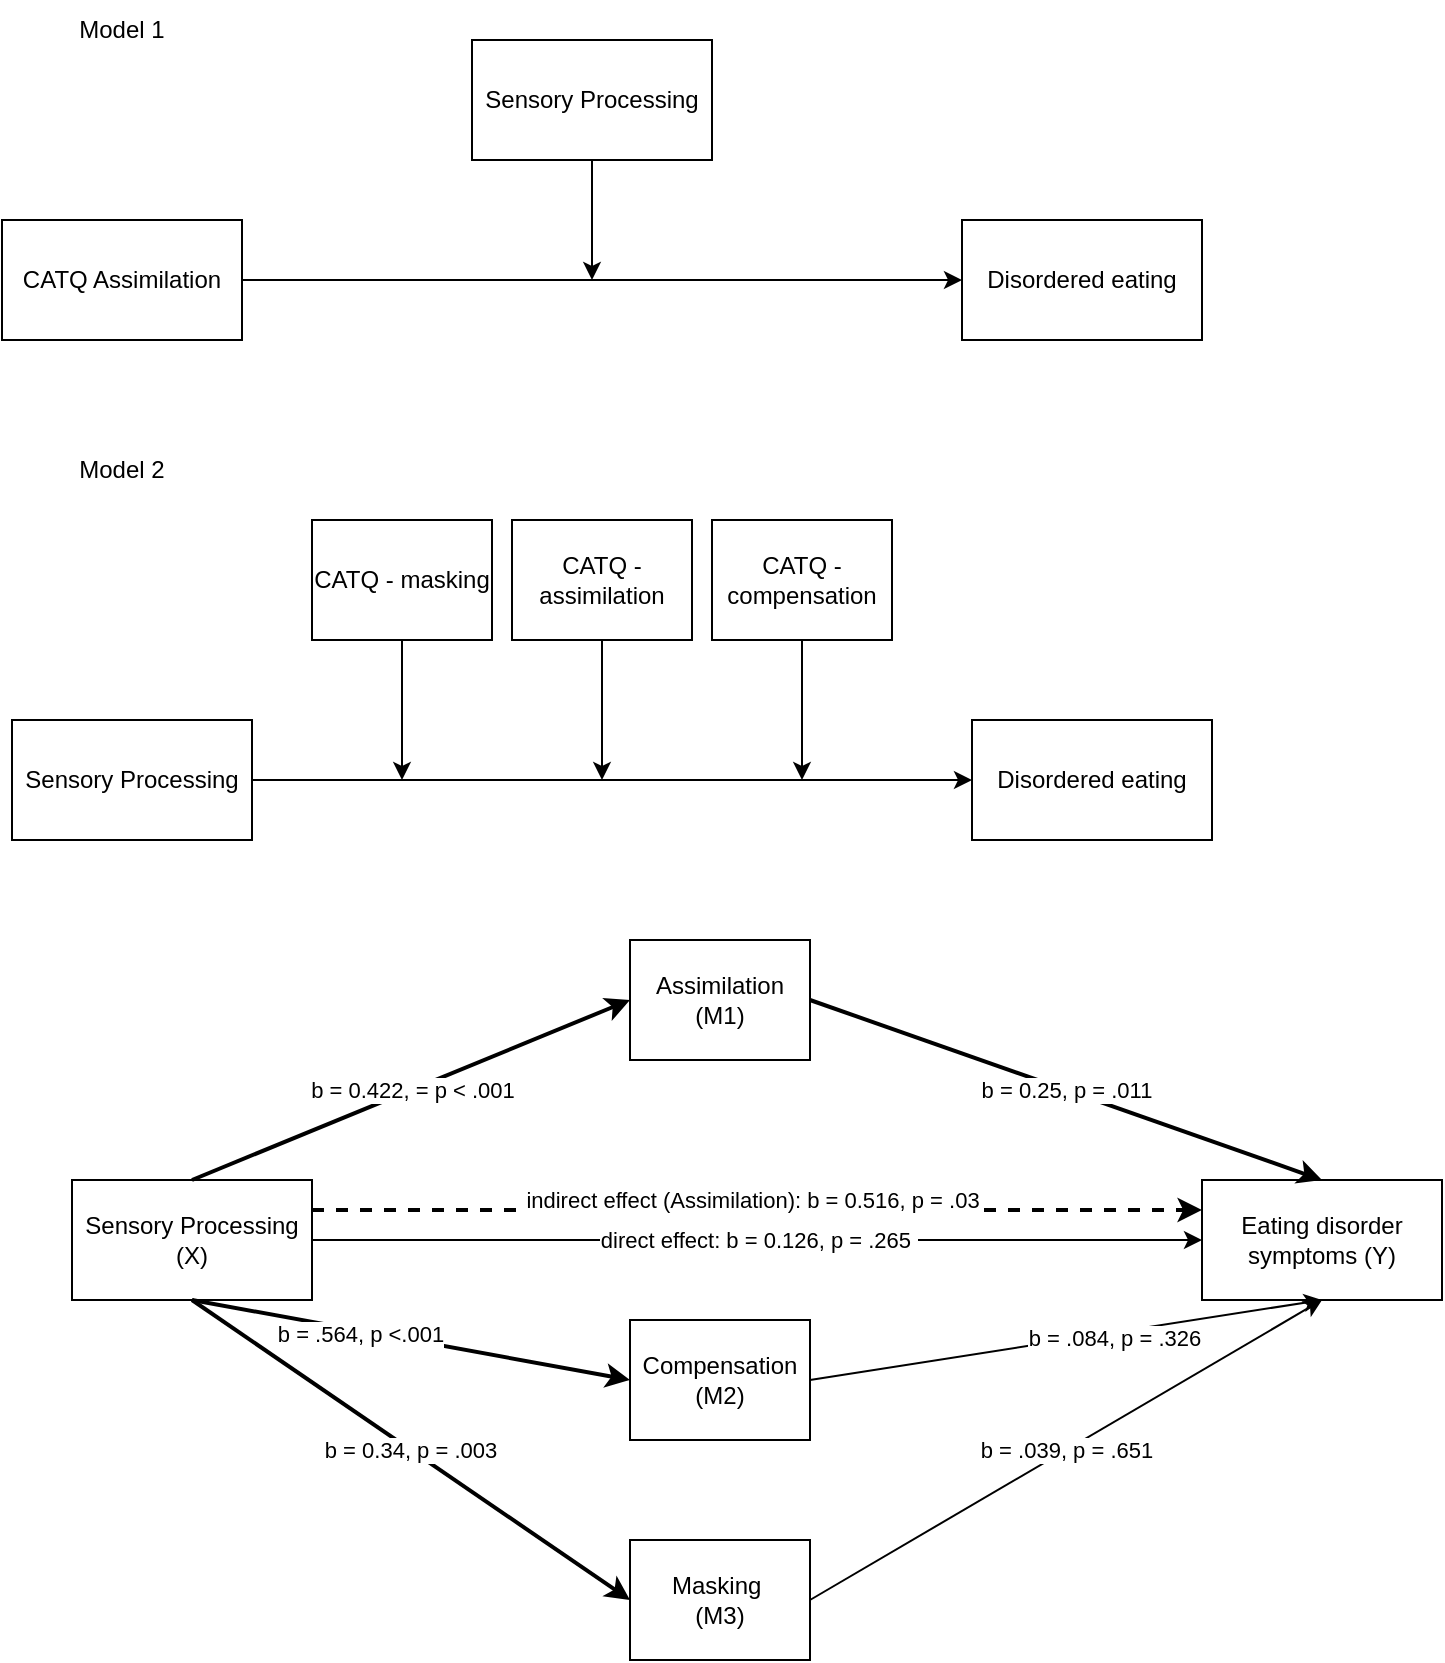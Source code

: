 <mxfile version="26.2.14">
  <diagram name="Page-1" id="2vApyUCXSTRYpgAf6krv">
    <mxGraphModel dx="1148" dy="512" grid="1" gridSize="10" guides="1" tooltips="1" connect="1" arrows="1" fold="1" page="1" pageScale="1" pageWidth="827" pageHeight="1169" math="0" shadow="0">
      <root>
        <mxCell id="0" />
        <mxCell id="1" parent="0" />
        <mxCell id="hqkjPjPXAjEQDqNCKdw_-1" value="CATQ - masking" style="rounded=0;whiteSpace=wrap;html=1;" parent="1" vertex="1">
          <mxGeometry x="210" y="270" width="90" height="60" as="geometry" />
        </mxCell>
        <mxCell id="hqkjPjPXAjEQDqNCKdw_-2" value="Disordered eating" style="rounded=0;whiteSpace=wrap;html=1;" parent="1" vertex="1">
          <mxGeometry x="540" y="370" width="120" height="60" as="geometry" />
        </mxCell>
        <mxCell id="hqkjPjPXAjEQDqNCKdw_-3" value="Sensory Processing" style="rounded=0;whiteSpace=wrap;html=1;" parent="1" vertex="1">
          <mxGeometry x="60" y="370" width="120" height="60" as="geometry" />
        </mxCell>
        <mxCell id="hqkjPjPXAjEQDqNCKdw_-4" value="" style="endArrow=classic;html=1;rounded=0;exitX=1;exitY=0.5;exitDx=0;exitDy=0;entryX=0;entryY=0.5;entryDx=0;entryDy=0;" parent="1" source="hqkjPjPXAjEQDqNCKdw_-3" target="hqkjPjPXAjEQDqNCKdw_-2" edge="1">
          <mxGeometry width="50" height="50" relative="1" as="geometry">
            <mxPoint x="380" y="270" as="sourcePoint" />
            <mxPoint x="430" y="220" as="targetPoint" />
          </mxGeometry>
        </mxCell>
        <mxCell id="hqkjPjPXAjEQDqNCKdw_-5" value="CATQ - assimilation" style="rounded=0;whiteSpace=wrap;html=1;" parent="1" vertex="1">
          <mxGeometry x="310" y="270" width="90" height="60" as="geometry" />
        </mxCell>
        <mxCell id="hqkjPjPXAjEQDqNCKdw_-6" value="CATQ - compensation" style="rounded=0;whiteSpace=wrap;html=1;" parent="1" vertex="1">
          <mxGeometry x="410" y="270" width="90" height="60" as="geometry" />
        </mxCell>
        <mxCell id="hqkjPjPXAjEQDqNCKdw_-7" value="" style="endArrow=classic;html=1;rounded=0;exitX=0.5;exitY=1;exitDx=0;exitDy=0;" parent="1" source="hqkjPjPXAjEQDqNCKdw_-1" edge="1">
          <mxGeometry width="50" height="50" relative="1" as="geometry">
            <mxPoint x="380" y="270" as="sourcePoint" />
            <mxPoint x="255" y="400" as="targetPoint" />
          </mxGeometry>
        </mxCell>
        <mxCell id="hqkjPjPXAjEQDqNCKdw_-8" value="" style="endArrow=classic;html=1;rounded=0;exitX=0.5;exitY=1;exitDx=0;exitDy=0;" parent="1" source="hqkjPjPXAjEQDqNCKdw_-5" edge="1">
          <mxGeometry width="50" height="50" relative="1" as="geometry">
            <mxPoint x="380" y="270" as="sourcePoint" />
            <mxPoint x="355" y="400" as="targetPoint" />
          </mxGeometry>
        </mxCell>
        <mxCell id="hqkjPjPXAjEQDqNCKdw_-11" value="" style="endArrow=classic;html=1;rounded=0;exitX=0.5;exitY=1;exitDx=0;exitDy=0;" parent="1" source="hqkjPjPXAjEQDqNCKdw_-6" edge="1">
          <mxGeometry width="50" height="50" relative="1" as="geometry">
            <mxPoint x="380" y="270" as="sourcePoint" />
            <mxPoint x="455" y="400" as="targetPoint" />
          </mxGeometry>
        </mxCell>
        <mxCell id="hqkjPjPXAjEQDqNCKdw_-12" value="Model 2" style="text;html=1;align=center;verticalAlign=middle;whiteSpace=wrap;rounded=0;" parent="1" vertex="1">
          <mxGeometry x="85" y="230" width="60" height="30" as="geometry" />
        </mxCell>
        <mxCell id="hqkjPjPXAjEQDqNCKdw_-13" value="Disordered eating" style="rounded=0;whiteSpace=wrap;html=1;" parent="1" vertex="1">
          <mxGeometry x="535" y="120" width="120" height="60" as="geometry" />
        </mxCell>
        <mxCell id="hqkjPjPXAjEQDqNCKdw_-14" value="CATQ Assimilation" style="rounded=0;whiteSpace=wrap;html=1;" parent="1" vertex="1">
          <mxGeometry x="55" y="120" width="120" height="60" as="geometry" />
        </mxCell>
        <mxCell id="hqkjPjPXAjEQDqNCKdw_-15" value="" style="endArrow=classic;html=1;rounded=0;exitX=1;exitY=0.5;exitDx=0;exitDy=0;entryX=0;entryY=0.5;entryDx=0;entryDy=0;" parent="1" source="hqkjPjPXAjEQDqNCKdw_-14" target="hqkjPjPXAjEQDqNCKdw_-13" edge="1">
          <mxGeometry width="50" height="50" relative="1" as="geometry">
            <mxPoint x="375" y="20" as="sourcePoint" />
            <mxPoint x="425" y="-30" as="targetPoint" />
          </mxGeometry>
        </mxCell>
        <mxCell id="hqkjPjPXAjEQDqNCKdw_-17" value="" style="endArrow=classic;html=1;rounded=0;exitX=0.5;exitY=1;exitDx=0;exitDy=0;" parent="1" edge="1">
          <mxGeometry width="50" height="50" relative="1" as="geometry">
            <mxPoint x="350" y="80" as="sourcePoint" />
            <mxPoint x="350" y="150" as="targetPoint" />
          </mxGeometry>
        </mxCell>
        <mxCell id="hqkjPjPXAjEQDqNCKdw_-19" value="Sensory Processing" style="rounded=0;whiteSpace=wrap;html=1;" parent="1" vertex="1">
          <mxGeometry x="290" y="30" width="120" height="60" as="geometry" />
        </mxCell>
        <mxCell id="hqkjPjPXAjEQDqNCKdw_-20" value="Model 1" style="text;html=1;align=center;verticalAlign=middle;whiteSpace=wrap;rounded=0;" parent="1" vertex="1">
          <mxGeometry x="85" y="10" width="60" height="30" as="geometry" />
        </mxCell>
        <mxCell id="hqkjPjPXAjEQDqNCKdw_-21" value="Eating disorder symptoms (Y)" style="rounded=0;whiteSpace=wrap;html=1;" parent="1" vertex="1">
          <mxGeometry x="655" y="600" width="120" height="60" as="geometry" />
        </mxCell>
        <mxCell id="hqkjPjPXAjEQDqNCKdw_-22" value="Sensory Processing (X)" style="rounded=0;whiteSpace=wrap;html=1;" parent="1" vertex="1">
          <mxGeometry x="90" y="600" width="120" height="60" as="geometry" />
        </mxCell>
        <mxCell id="hqkjPjPXAjEQDqNCKdw_-23" value="direct effect: b = 0.126, p = .265&amp;nbsp;" style="endArrow=classic;html=1;rounded=0;exitX=1;exitY=0.5;exitDx=0;exitDy=0;entryX=0;entryY=0.5;entryDx=0;entryDy=0;" parent="1" source="hqkjPjPXAjEQDqNCKdw_-22" target="hqkjPjPXAjEQDqNCKdw_-21" edge="1">
          <mxGeometry width="50" height="50" relative="1" as="geometry">
            <mxPoint x="380" y="590" as="sourcePoint" />
            <mxPoint x="430" y="540" as="targetPoint" />
          </mxGeometry>
        </mxCell>
        <mxCell id="hqkjPjPXAjEQDqNCKdw_-24" value="b = 0.422, = p &amp;lt; .001" style="endArrow=classic;html=1;rounded=0;exitX=0.5;exitY=0;exitDx=0;exitDy=0;entryX=0;entryY=0.5;entryDx=0;entryDy=0;strokeWidth=2;" parent="1" source="hqkjPjPXAjEQDqNCKdw_-22" target="hqkjPjPXAjEQDqNCKdw_-25" edge="1">
          <mxGeometry width="50" height="50" relative="1" as="geometry">
            <mxPoint x="380" y="590" as="sourcePoint" />
            <mxPoint x="370" y="510" as="targetPoint" />
          </mxGeometry>
        </mxCell>
        <mxCell id="hqkjPjPXAjEQDqNCKdw_-25" value="Assimilation (M1)" style="rounded=0;whiteSpace=wrap;html=1;" parent="1" vertex="1">
          <mxGeometry x="369" y="480" width="90" height="60" as="geometry" />
        </mxCell>
        <mxCell id="hqkjPjPXAjEQDqNCKdw_-26" value="b = 0.25, p = .011" style="endArrow=classic;html=1;rounded=0;exitX=1;exitY=0.5;exitDx=0;exitDy=0;entryX=0.5;entryY=0;entryDx=0;entryDy=0;strokeWidth=2;" parent="1" source="hqkjPjPXAjEQDqNCKdw_-25" target="hqkjPjPXAjEQDqNCKdw_-21" edge="1">
          <mxGeometry width="50" height="50" relative="1" as="geometry">
            <mxPoint x="245" y="600" as="sourcePoint" />
            <mxPoint x="370" y="520" as="targetPoint" />
          </mxGeometry>
        </mxCell>
        <mxCell id="hqkjPjPXAjEQDqNCKdw_-27" value="Compensation (M2)" style="rounded=0;whiteSpace=wrap;html=1;" parent="1" vertex="1">
          <mxGeometry x="369" y="670" width="90" height="60" as="geometry" />
        </mxCell>
        <mxCell id="hqkjPjPXAjEQDqNCKdw_-28" value="" style="endArrow=classic;html=1;rounded=0;exitX=0.5;exitY=1;exitDx=0;exitDy=0;entryX=0;entryY=0.5;entryDx=0;entryDy=0;strokeWidth=2;" parent="1" source="hqkjPjPXAjEQDqNCKdw_-22" target="hqkjPjPXAjEQDqNCKdw_-27" edge="1">
          <mxGeometry width="50" height="50" relative="1" as="geometry">
            <mxPoint x="380" y="670" as="sourcePoint" />
            <mxPoint x="430" y="620" as="targetPoint" />
          </mxGeometry>
        </mxCell>
        <mxCell id="hqkjPjPXAjEQDqNCKdw_-29" value="b = .564, p &amp;lt;.001" style="edgeLabel;html=1;align=center;verticalAlign=middle;resizable=0;points=[];" parent="hqkjPjPXAjEQDqNCKdw_-28" vertex="1" connectable="0">
          <mxGeometry x="-0.235" y="-2" relative="1" as="geometry">
            <mxPoint as="offset" />
          </mxGeometry>
        </mxCell>
        <mxCell id="hqkjPjPXAjEQDqNCKdw_-30" value="" style="endArrow=classic;html=1;rounded=0;exitX=1;exitY=0.5;exitDx=0;exitDy=0;entryX=0.5;entryY=1;entryDx=0;entryDy=0;" parent="1" source="hqkjPjPXAjEQDqNCKdw_-27" target="hqkjPjPXAjEQDqNCKdw_-21" edge="1">
          <mxGeometry width="50" height="50" relative="1" as="geometry">
            <mxPoint x="380" y="670" as="sourcePoint" />
            <mxPoint x="430" y="620" as="targetPoint" />
          </mxGeometry>
        </mxCell>
        <mxCell id="hqkjPjPXAjEQDqNCKdw_-31" value="b = .084, p = .326" style="edgeLabel;html=1;align=center;verticalAlign=middle;resizable=0;points=[];" parent="hqkjPjPXAjEQDqNCKdw_-30" vertex="1" connectable="0">
          <mxGeometry x="0.184" y="-2" relative="1" as="geometry">
            <mxPoint as="offset" />
          </mxGeometry>
        </mxCell>
        <mxCell id="hqkjPjPXAjEQDqNCKdw_-32" value="Masking&amp;nbsp;&lt;div&gt;(M3)&lt;/div&gt;" style="rounded=0;whiteSpace=wrap;html=1;" parent="1" vertex="1">
          <mxGeometry x="369" y="780" width="90" height="60" as="geometry" />
        </mxCell>
        <mxCell id="hqkjPjPXAjEQDqNCKdw_-33" value="b = 0.34, p = .003" style="endArrow=classic;html=1;rounded=0;exitX=0.5;exitY=1;exitDx=0;exitDy=0;entryX=0;entryY=0.5;entryDx=0;entryDy=0;strokeWidth=2;" parent="1" source="hqkjPjPXAjEQDqNCKdw_-22" target="hqkjPjPXAjEQDqNCKdw_-32" edge="1">
          <mxGeometry width="50" height="50" relative="1" as="geometry">
            <mxPoint x="380" y="670" as="sourcePoint" />
            <mxPoint x="430" y="620" as="targetPoint" />
          </mxGeometry>
        </mxCell>
        <mxCell id="hqkjPjPXAjEQDqNCKdw_-34" value="b = .039, p = .651" style="endArrow=classic;html=1;rounded=0;exitX=1;exitY=0.5;exitDx=0;exitDy=0;entryX=0.5;entryY=1;entryDx=0;entryDy=0;" parent="1" source="hqkjPjPXAjEQDqNCKdw_-32" target="hqkjPjPXAjEQDqNCKdw_-21" edge="1">
          <mxGeometry width="50" height="50" relative="1" as="geometry">
            <mxPoint x="380" y="670" as="sourcePoint" />
            <mxPoint x="580" y="660" as="targetPoint" />
          </mxGeometry>
        </mxCell>
        <mxCell id="UVFGHIhX2TtpGrvt8oEx-3" value="" style="endArrow=classic;dashed=1;html=1;rounded=0;entryX=0;entryY=0.25;entryDx=0;entryDy=0;exitX=1;exitY=0.25;exitDx=0;exitDy=0;strokeWidth=2;" parent="1" source="hqkjPjPXAjEQDqNCKdw_-22" target="hqkjPjPXAjEQDqNCKdw_-21" edge="1">
          <mxGeometry width="50" height="50" relative="1" as="geometry">
            <mxPoint x="380" y="620" as="sourcePoint" />
            <mxPoint x="430" y="570" as="targetPoint" />
          </mxGeometry>
        </mxCell>
        <mxCell id="UVFGHIhX2TtpGrvt8oEx-5" value="indirect effect (Assimilation): b = 0.516, p = .03" style="edgeLabel;html=1;align=center;verticalAlign=middle;resizable=0;points=[];" parent="UVFGHIhX2TtpGrvt8oEx-3" vertex="1" connectable="0">
          <mxGeometry x="0.115" relative="1" as="geometry">
            <mxPoint x="-28" y="-5" as="offset" />
          </mxGeometry>
        </mxCell>
      </root>
    </mxGraphModel>
  </diagram>
</mxfile>
